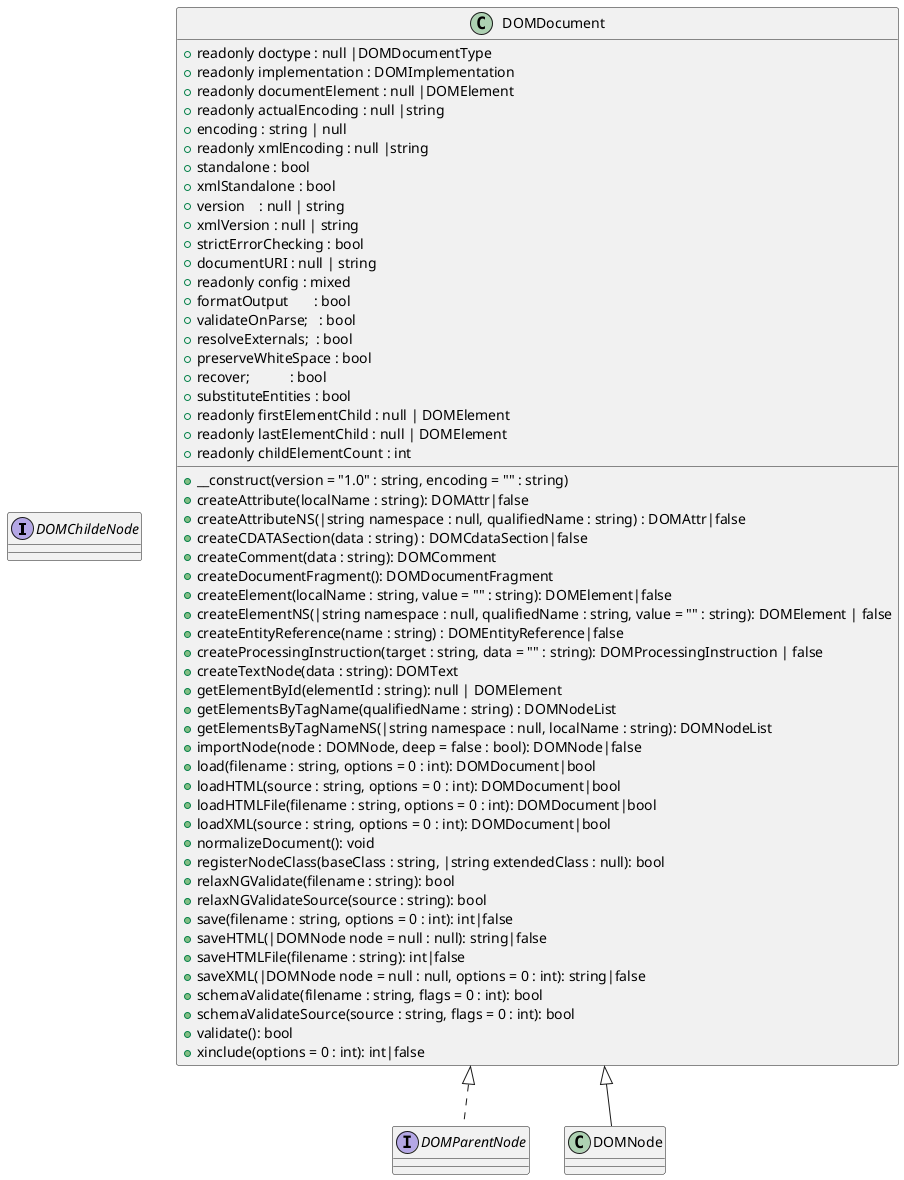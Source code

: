 @startuml
interface DOMChildeNode
interface DOMParentNode
DOMDocument <|-- DOMNode
DOMDocument <|.. DOMParentNode

class DOMDocument {

  +readonly doctype : null |DOMDocumentType
  +readonly implementation : DOMImplementation
  +readonly documentElement : null |DOMElement
  +readonly actualEncoding : null |string
  +encoding : string | null
  +readonly xmlEncoding : null |string
  +standalone : bool
  +xmlStandalone : bool
  +version    : null | string
  +xmlVersion : null | string 
  +strictErrorChecking : bool 
  +documentURI : null | string 
  +readonly config : mixed
  +formatOutput       : bool  
  +validateOnParse;   : bool 
  +resolveExternals;  : bool 
  +preserveWhiteSpace : bool 
  +recover;           : bool 
  +substituteEntities : bool 
  +readonly firstElementChild : null | DOMElement
  +readonly lastElementChild : null | DOMElement
  +readonly childElementCount : int
  +__construct(version = "1.0" : string, encoding = "" : string)
  +createAttribute(localName : string): DOMAttr|false
  +createAttributeNS(|string namespace : null, qualifiedName : string) : DOMAttr|false
  +createCDATASection(data : string) : DOMCdataSection|false
  +createComment(data : string): DOMComment
  +createDocumentFragment(): DOMDocumentFragment
  +createElement(localName : string, value = "" : string): DOMElement|false
  +createElementNS(|string namespace : null, qualifiedName : string, value = "" : string): DOMElement | false
  +createEntityReference(name : string) : DOMEntityReference|false
  +createProcessingInstruction(target : string, data = "" : string): DOMProcessingInstruction | false
  +createTextNode(data : string): DOMText
  +getElementById(elementId : string): null | DOMElement
  +getElementsByTagName(qualifiedName : string) : DOMNodeList
  +getElementsByTagNameNS(|string namespace : null, localName : string): DOMNodeList
  +importNode(node : DOMNode, deep = false : bool): DOMNode|false
  +load(filename : string, options = 0 : int): DOMDocument|bool
  +loadHTML(source : string, options = 0 : int): DOMDocument|bool
  +loadHTMLFile(filename : string, options = 0 : int): DOMDocument|bool
  +loadXML(source : string, options = 0 : int): DOMDocument|bool
  +normalizeDocument(): void
  +registerNodeClass(baseClass : string, |string extendedClass : null): bool
  +relaxNGValidate(filename : string): bool
  +relaxNGValidateSource(source : string): bool
  +save(filename : string, options = 0 : int): int|false
  +saveHTML(|DOMNode node = null : null): string|false
  +saveHTMLFile(filename : string): int|false
  +saveXML(|DOMNode node = null : null, options = 0 : int): string|false
  +schemaValidate(filename : string, flags = 0 : int): bool
  +schemaValidateSource(source : string, flags = 0 : int): bool
  +validate(): bool
  +xinclude(options = 0 : int): int|false
}
@enduml
